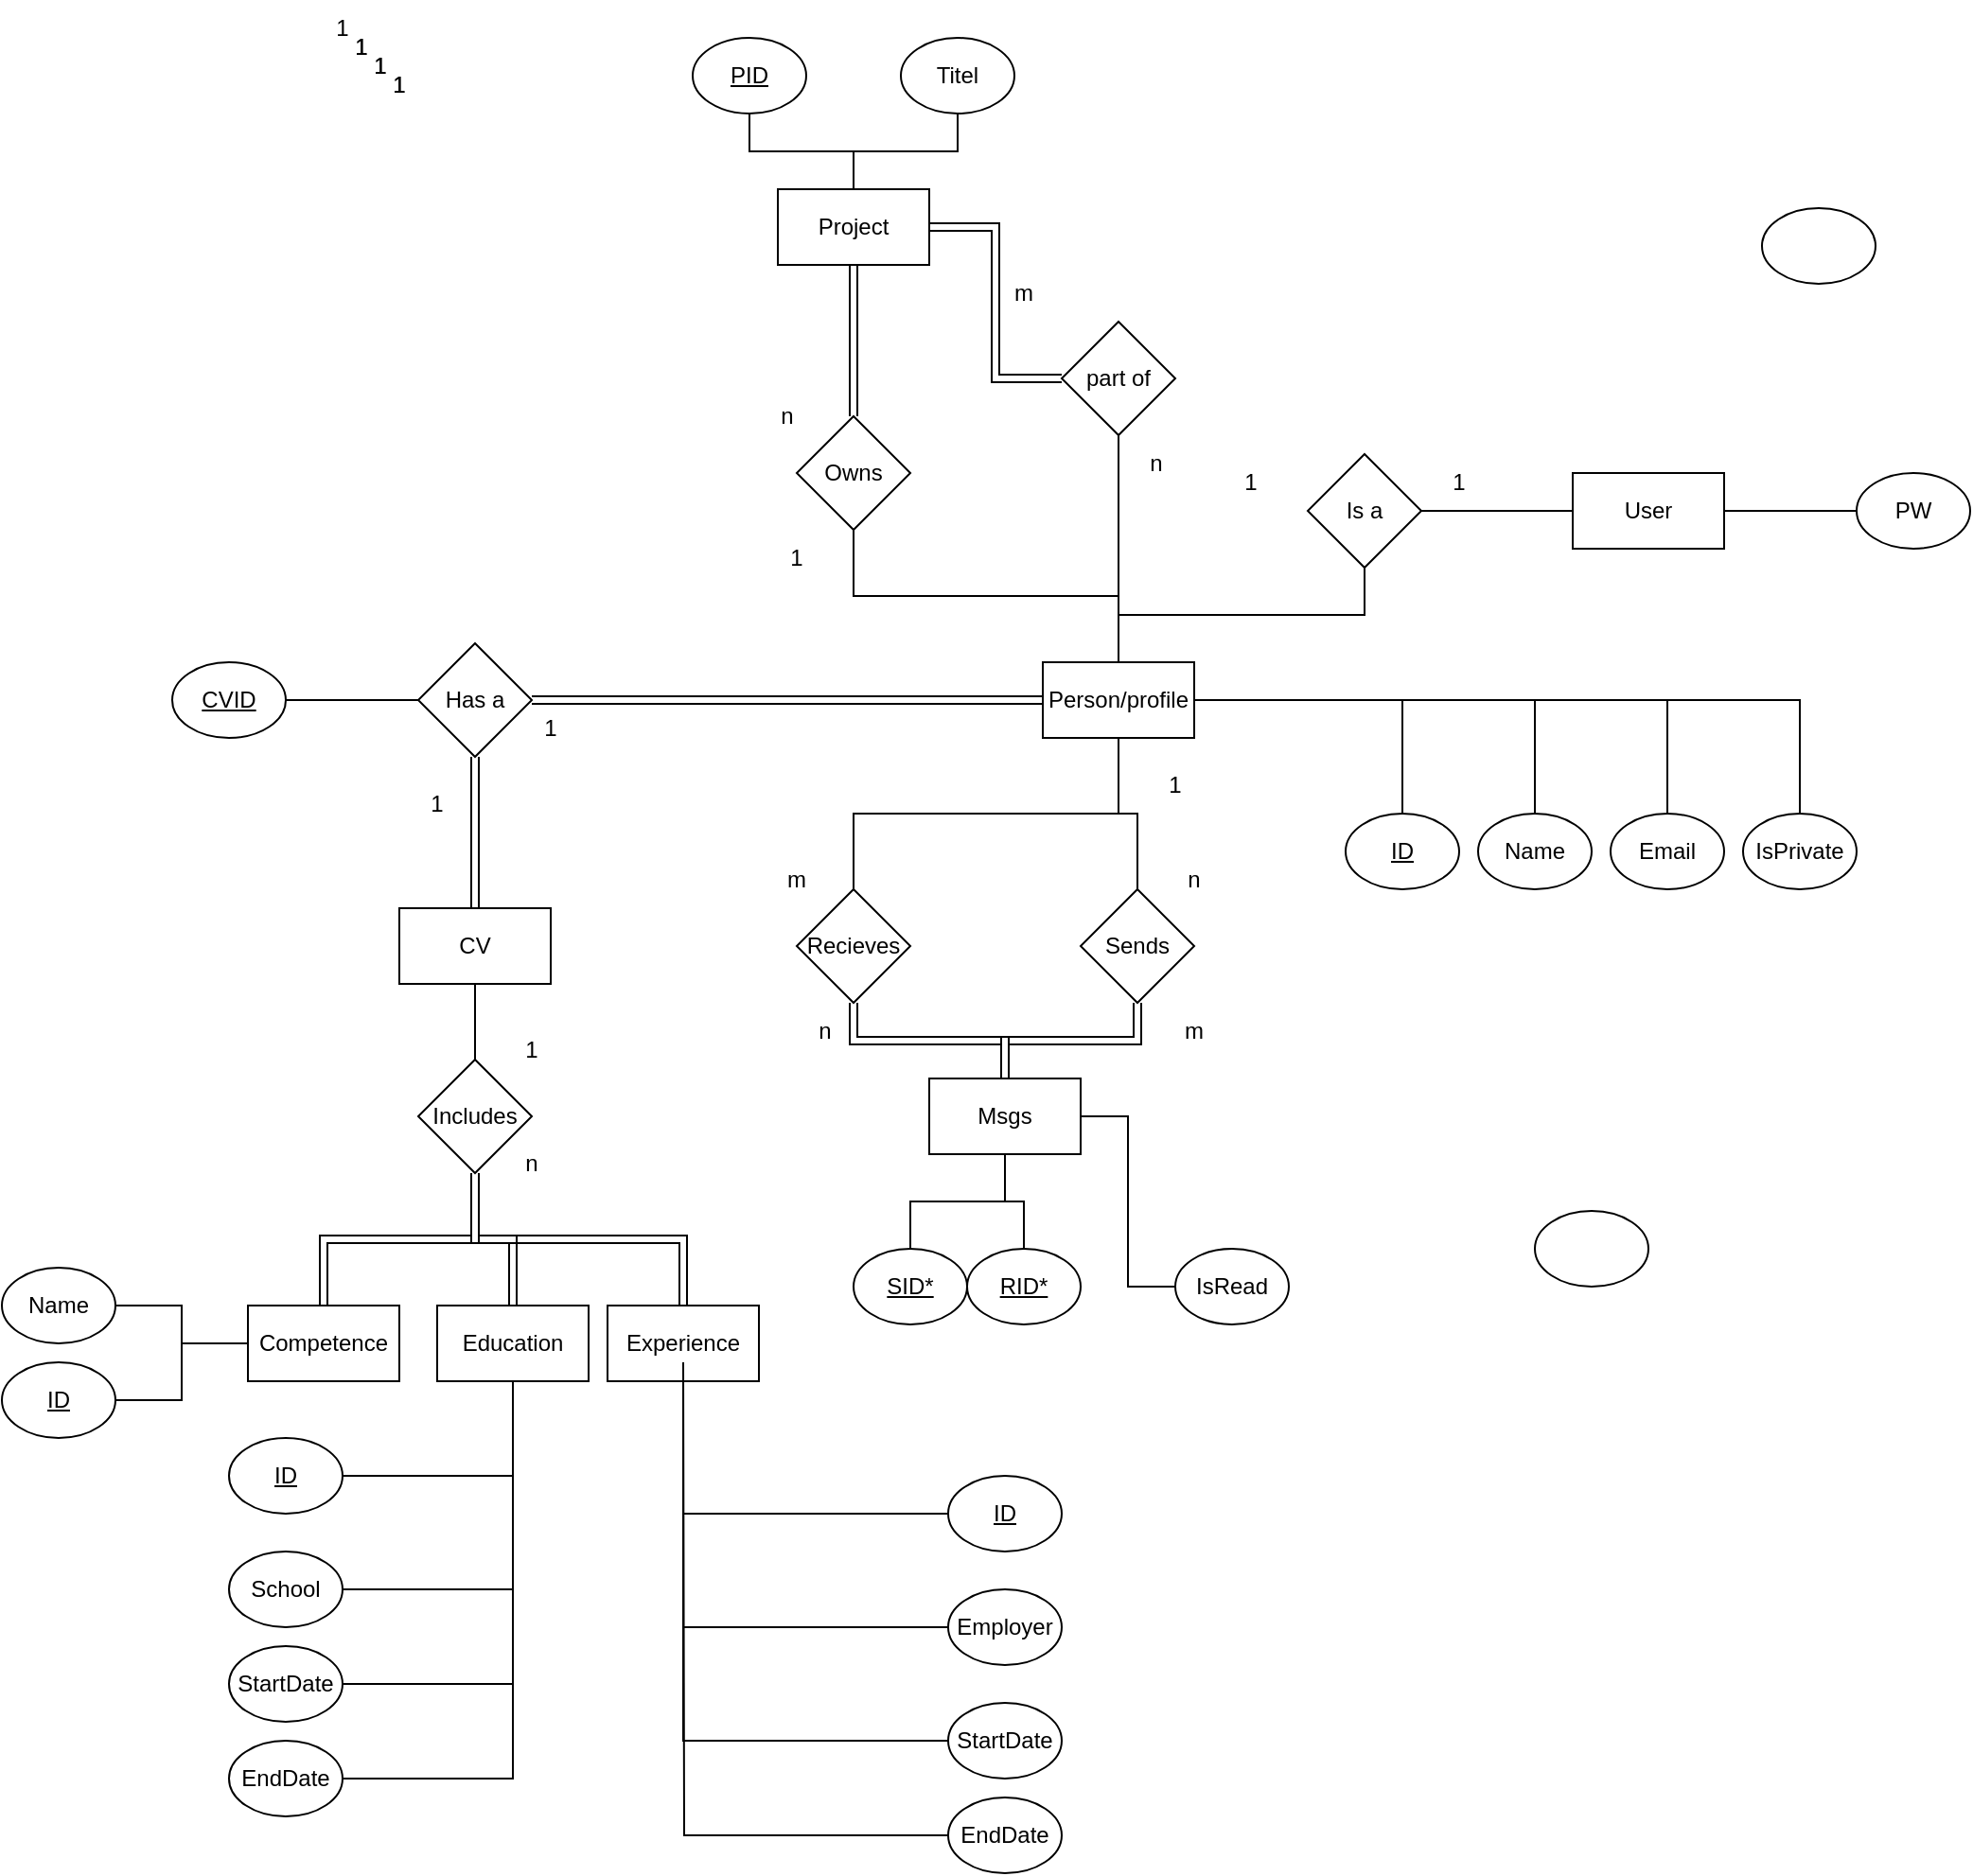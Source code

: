 <mxfile version="16.5.1" type="device"><diagram id="utQ35t-MsvpbOkHVFavt" name="Sida-1"><mxGraphModel dx="2212" dy="1535" grid="1" gridSize="10" guides="1" tooltips="1" connect="1" arrows="1" fold="1" page="1" pageScale="1" pageWidth="1169" pageHeight="827" math="0" shadow="0"><root><mxCell id="0"/><mxCell id="1" parent="0"/><mxCell id="rxPzxfAJ9qjFCMB6isoD-5" style="edgeStyle=orthogonalEdgeStyle;rounded=0;orthogonalLoop=1;jettySize=auto;html=1;exitX=0.5;exitY=1;exitDx=0;exitDy=0;endArrow=none;endFill=0;" parent="1" source="x220uLg3BfYpB_FZpXqw-1" target="x220uLg3BfYpB_FZpXqw-17" edge="1"><mxGeometry relative="1" as="geometry"/></mxCell><mxCell id="kozeZutw7f4kgTyfDtIs-54" style="edgeStyle=orthogonalEdgeStyle;rounded=0;orthogonalLoop=1;jettySize=auto;html=1;exitX=1;exitY=0.5;exitDx=0;exitDy=0;entryX=0.5;entryY=0;entryDx=0;entryDy=0;endArrow=none;endFill=0;" edge="1" parent="1" source="x220uLg3BfYpB_FZpXqw-1" target="3krmtx-i0SXUd6VQttyA-8"><mxGeometry relative="1" as="geometry"/></mxCell><mxCell id="kozeZutw7f4kgTyfDtIs-55" style="edgeStyle=orthogonalEdgeStyle;rounded=0;orthogonalLoop=1;jettySize=auto;html=1;exitX=1;exitY=0.5;exitDx=0;exitDy=0;endArrow=none;endFill=0;" edge="1" parent="1" source="x220uLg3BfYpB_FZpXqw-1" target="3krmtx-i0SXUd6VQttyA-13"><mxGeometry relative="1" as="geometry"/></mxCell><mxCell id="kozeZutw7f4kgTyfDtIs-56" style="edgeStyle=orthogonalEdgeStyle;rounded=0;orthogonalLoop=1;jettySize=auto;html=1;exitX=1;exitY=0.5;exitDx=0;exitDy=0;entryX=0.5;entryY=0;entryDx=0;entryDy=0;endArrow=none;endFill=0;" edge="1" parent="1" source="x220uLg3BfYpB_FZpXqw-1" target="3krmtx-i0SXUd6VQttyA-4"><mxGeometry relative="1" as="geometry"/></mxCell><mxCell id="x220uLg3BfYpB_FZpXqw-1" value="Person/profile" style="rounded=0;whiteSpace=wrap;html=1;" parent="1" vertex="1"><mxGeometry x="410" y="180" width="80" height="40" as="geometry"/></mxCell><mxCell id="x220uLg3BfYpB_FZpXqw-2" value="Project" style="rounded=0;whiteSpace=wrap;html=1;" parent="1" vertex="1"><mxGeometry x="270" y="-70" width="80" height="40" as="geometry"/></mxCell><mxCell id="3krmtx-i0SXUd6VQttyA-3" value="" style="edgeStyle=orthogonalEdgeStyle;rounded=0;orthogonalLoop=1;jettySize=auto;html=1;endArrow=none;endFill=0;" parent="1" source="x220uLg3BfYpB_FZpXqw-3" target="x220uLg3BfYpB_FZpXqw-7" edge="1"><mxGeometry relative="1" as="geometry"/></mxCell><mxCell id="x220uLg3BfYpB_FZpXqw-3" value="User" style="rounded=0;whiteSpace=wrap;html=1;" parent="1" vertex="1"><mxGeometry x="690" y="80" width="80" height="40" as="geometry"/></mxCell><mxCell id="3krmtx-i0SXUd6VQttyA-26" style="edgeStyle=orthogonalEdgeStyle;rounded=0;orthogonalLoop=1;jettySize=auto;html=1;exitX=0.5;exitY=1;exitDx=0;exitDy=0;endArrow=none;endFill=0;" parent="1" source="x220uLg3BfYpB_FZpXqw-5" target="3krmtx-i0SXUd6VQttyA-12" edge="1"><mxGeometry relative="1" as="geometry"/></mxCell><mxCell id="x220uLg3BfYpB_FZpXqw-5" value="Msgs" style="rounded=0;whiteSpace=wrap;html=1;" parent="1" vertex="1"><mxGeometry x="350" y="400" width="80" height="40" as="geometry"/></mxCell><mxCell id="x220uLg3BfYpB_FZpXqw-6" value="CV" style="rounded=0;whiteSpace=wrap;html=1;" parent="1" vertex="1"><mxGeometry x="70" y="310" width="80" height="40" as="geometry"/></mxCell><mxCell id="kozeZutw7f4kgTyfDtIs-50" style="edgeStyle=orthogonalEdgeStyle;rounded=0;orthogonalLoop=1;jettySize=auto;html=1;exitX=0.5;exitY=1;exitDx=0;exitDy=0;endArrow=none;endFill=0;" edge="1" parent="1" source="x220uLg3BfYpB_FZpXqw-7" target="x220uLg3BfYpB_FZpXqw-1"><mxGeometry relative="1" as="geometry"/></mxCell><mxCell id="x220uLg3BfYpB_FZpXqw-7" value="Is a" style="rhombus;whiteSpace=wrap;html=1;" parent="1" vertex="1"><mxGeometry x="550" y="70" width="60" height="60" as="geometry"/></mxCell><mxCell id="3krmtx-i0SXUd6VQttyA-17" value="" style="edgeStyle=orthogonalEdgeStyle;rounded=0;orthogonalLoop=1;jettySize=auto;html=1;endArrow=none;endFill=0;" parent="1" source="x220uLg3BfYpB_FZpXqw-12" target="x220uLg3BfYpB_FZpXqw-6" edge="1"><mxGeometry relative="1" as="geometry"/></mxCell><mxCell id="3krmtx-i0SXUd6VQttyA-21" style="edgeStyle=orthogonalEdgeStyle;rounded=0;orthogonalLoop=1;jettySize=auto;html=1;exitX=0.5;exitY=1;exitDx=0;exitDy=0;endArrow=none;endFill=0;shape=link;" parent="1" source="x220uLg3BfYpB_FZpXqw-12" target="3krmtx-i0SXUd6VQttyA-20" edge="1"><mxGeometry relative="1" as="geometry"/></mxCell><mxCell id="x220uLg3BfYpB_FZpXqw-12" value="Includes" style="rhombus;whiteSpace=wrap;html=1;" parent="1" vertex="1"><mxGeometry x="80" y="390" width="60" height="60" as="geometry"/></mxCell><mxCell id="kozeZutw7f4kgTyfDtIs-1" value="" style="edgeStyle=orthogonalEdgeStyle;rounded=0;orthogonalLoop=1;jettySize=auto;html=1;endArrow=none;endFill=0;shape=link;" edge="1" parent="1" source="x220uLg3BfYpB_FZpXqw-16" target="x220uLg3BfYpB_FZpXqw-2"><mxGeometry relative="1" as="geometry"/></mxCell><mxCell id="kozeZutw7f4kgTyfDtIs-3" style="edgeStyle=orthogonalEdgeStyle;rounded=0;orthogonalLoop=1;jettySize=auto;html=1;exitX=0.5;exitY=1;exitDx=0;exitDy=0;endArrow=none;endFill=0;" edge="1" parent="1" source="x220uLg3BfYpB_FZpXqw-16" target="x220uLg3BfYpB_FZpXqw-1"><mxGeometry relative="1" as="geometry"/></mxCell><mxCell id="x220uLg3BfYpB_FZpXqw-16" value="Owns" style="rhombus;whiteSpace=wrap;html=1;" parent="1" vertex="1"><mxGeometry x="280" y="50" width="60" height="60" as="geometry"/></mxCell><mxCell id="rxPzxfAJ9qjFCMB6isoD-7" style="edgeStyle=orthogonalEdgeStyle;rounded=0;orthogonalLoop=1;jettySize=auto;html=1;exitX=0.5;exitY=1;exitDx=0;exitDy=0;endArrow=none;endFill=0;shape=link;" parent="1" source="x220uLg3BfYpB_FZpXqw-17" target="x220uLg3BfYpB_FZpXqw-5" edge="1"><mxGeometry relative="1" as="geometry"/></mxCell><mxCell id="x220uLg3BfYpB_FZpXqw-17" value="Recieves" style="rhombus;whiteSpace=wrap;html=1;" parent="1" vertex="1"><mxGeometry x="280" y="300" width="60" height="60" as="geometry"/></mxCell><mxCell id="rxPzxfAJ9qjFCMB6isoD-4" value="" style="edgeStyle=orthogonalEdgeStyle;rounded=0;orthogonalLoop=1;jettySize=auto;html=1;endArrow=none;endFill=0;" parent="1" source="x220uLg3BfYpB_FZpXqw-18" target="x220uLg3BfYpB_FZpXqw-1" edge="1"><mxGeometry relative="1" as="geometry"/></mxCell><mxCell id="rxPzxfAJ9qjFCMB6isoD-6" style="edgeStyle=orthogonalEdgeStyle;rounded=0;orthogonalLoop=1;jettySize=auto;html=1;exitX=0.5;exitY=1;exitDx=0;exitDy=0;endArrow=none;endFill=0;shape=link;" parent="1" source="x220uLg3BfYpB_FZpXqw-18" target="x220uLg3BfYpB_FZpXqw-5" edge="1"><mxGeometry relative="1" as="geometry"/></mxCell><mxCell id="x220uLg3BfYpB_FZpXqw-18" value="Sends" style="rhombus;whiteSpace=wrap;html=1;" parent="1" vertex="1"><mxGeometry x="430" y="300" width="60" height="60" as="geometry"/></mxCell><mxCell id="3krmtx-i0SXUd6VQttyA-28" style="edgeStyle=orthogonalEdgeStyle;rounded=0;orthogonalLoop=1;jettySize=auto;html=1;exitX=0;exitY=0.5;exitDx=0;exitDy=0;entryX=1;entryY=0.5;entryDx=0;entryDy=0;endArrow=none;endFill=0;shape=link;" parent="1" source="x220uLg3BfYpB_FZpXqw-19" target="x220uLg3BfYpB_FZpXqw-2" edge="1"><mxGeometry relative="1" as="geometry"/></mxCell><mxCell id="3krmtx-i0SXUd6VQttyA-39" value="" style="edgeStyle=orthogonalEdgeStyle;rounded=0;orthogonalLoop=1;jettySize=auto;html=1;endArrow=none;endFill=0;" parent="1" source="x220uLg3BfYpB_FZpXqw-19" target="x220uLg3BfYpB_FZpXqw-1" edge="1"><mxGeometry relative="1" as="geometry"/></mxCell><mxCell id="x220uLg3BfYpB_FZpXqw-19" value="part of" style="rhombus;whiteSpace=wrap;html=1;" parent="1" vertex="1"><mxGeometry x="420" width="60" height="60" as="geometry"/></mxCell><mxCell id="x220uLg3BfYpB_FZpXqw-21" value="" style="edgeStyle=orthogonalEdgeStyle;rounded=0;orthogonalLoop=1;jettySize=auto;html=1;endArrow=none;endFill=0;shape=link;" parent="1" source="x220uLg3BfYpB_FZpXqw-20" target="x220uLg3BfYpB_FZpXqw-6" edge="1"><mxGeometry relative="1" as="geometry"/></mxCell><mxCell id="rxPzxfAJ9qjFCMB6isoD-3" value="" style="edgeStyle=orthogonalEdgeStyle;shape=link;rounded=0;orthogonalLoop=1;jettySize=auto;html=1;endArrow=none;endFill=0;" parent="1" source="x220uLg3BfYpB_FZpXqw-20" target="x220uLg3BfYpB_FZpXqw-1" edge="1"><mxGeometry relative="1" as="geometry"/></mxCell><mxCell id="x220uLg3BfYpB_FZpXqw-20" value="Has a" style="rhombus;whiteSpace=wrap;html=1;" parent="1" vertex="1"><mxGeometry x="80" y="170" width="60" height="60" as="geometry"/></mxCell><mxCell id="3krmtx-i0SXUd6VQttyA-4" value="Email" style="ellipse;whiteSpace=wrap;html=1;" parent="1" vertex="1"><mxGeometry x="710" y="260" width="60" height="40" as="geometry"/></mxCell><mxCell id="3krmtx-i0SXUd6VQttyA-5" value="" style="ellipse;whiteSpace=wrap;html=1;" parent="1" vertex="1"><mxGeometry x="670" y="470" width="60" height="40" as="geometry"/></mxCell><mxCell id="kozeZutw7f4kgTyfDtIs-82" style="edgeStyle=orthogonalEdgeStyle;rounded=0;orthogonalLoop=1;jettySize=auto;html=1;exitX=0;exitY=0.5;exitDx=0;exitDy=0;entryX=1;entryY=0.5;entryDx=0;entryDy=0;endArrow=none;endFill=0;" edge="1" parent="1" source="3krmtx-i0SXUd6VQttyA-7" target="x220uLg3BfYpB_FZpXqw-5"><mxGeometry relative="1" as="geometry"/></mxCell><mxCell id="3krmtx-i0SXUd6VQttyA-7" value="IsRead" style="ellipse;whiteSpace=wrap;html=1;" parent="1" vertex="1"><mxGeometry x="480" y="490" width="60" height="40" as="geometry"/></mxCell><mxCell id="3krmtx-i0SXUd6VQttyA-8" value="ID" style="ellipse;whiteSpace=wrap;html=1;fontStyle=4" parent="1" vertex="1"><mxGeometry x="570" y="260" width="60" height="40" as="geometry"/></mxCell><mxCell id="3krmtx-i0SXUd6VQttyA-38" value="" style="edgeStyle=orthogonalEdgeStyle;rounded=0;orthogonalLoop=1;jettySize=auto;html=1;endArrow=none;endFill=0;" parent="1" source="3krmtx-i0SXUd6VQttyA-9" target="x220uLg3BfYpB_FZpXqw-20" edge="1"><mxGeometry relative="1" as="geometry"/></mxCell><mxCell id="3krmtx-i0SXUd6VQttyA-9" value="CVID" style="ellipse;whiteSpace=wrap;html=1;fontStyle=4" parent="1" vertex="1"><mxGeometry x="-50" y="180" width="60" height="40" as="geometry"/></mxCell><mxCell id="kozeZutw7f4kgTyfDtIs-53" value="" style="edgeStyle=orthogonalEdgeStyle;rounded=0;orthogonalLoop=1;jettySize=auto;html=1;endArrow=none;endFill=0;" edge="1" parent="1" source="3krmtx-i0SXUd6VQttyA-10" target="x220uLg3BfYpB_FZpXqw-3"><mxGeometry relative="1" as="geometry"/></mxCell><mxCell id="3krmtx-i0SXUd6VQttyA-10" value="PW" style="ellipse;whiteSpace=wrap;html=1;" parent="1" vertex="1"><mxGeometry x="840" y="80" width="60" height="40" as="geometry"/></mxCell><mxCell id="3krmtx-i0SXUd6VQttyA-27" style="edgeStyle=orthogonalEdgeStyle;rounded=0;orthogonalLoop=1;jettySize=auto;html=1;exitX=0.5;exitY=0;exitDx=0;exitDy=0;endArrow=none;endFill=0;" parent="1" source="3krmtx-i0SXUd6VQttyA-11" target="x220uLg3BfYpB_FZpXqw-5" edge="1"><mxGeometry relative="1" as="geometry"/></mxCell><mxCell id="3krmtx-i0SXUd6VQttyA-11" value="RID*" style="ellipse;whiteSpace=wrap;html=1;fontStyle=4" parent="1" vertex="1"><mxGeometry x="370" y="490" width="60" height="40" as="geometry"/></mxCell><mxCell id="3krmtx-i0SXUd6VQttyA-12" value="SID*" style="ellipse;whiteSpace=wrap;html=1;fontStyle=4" parent="1" vertex="1"><mxGeometry x="310" y="490" width="60" height="40" as="geometry"/></mxCell><mxCell id="3krmtx-i0SXUd6VQttyA-13" value="Name" style="ellipse;whiteSpace=wrap;html=1;" parent="1" vertex="1"><mxGeometry x="640" y="260" width="60" height="40" as="geometry"/></mxCell><mxCell id="kozeZutw7f4kgTyfDtIs-6" style="edgeStyle=orthogonalEdgeStyle;rounded=0;orthogonalLoop=1;jettySize=auto;html=1;exitX=0.5;exitY=1;exitDx=0;exitDy=0;endArrow=none;endFill=0;" edge="1" parent="1" source="3krmtx-i0SXUd6VQttyA-14" target="x220uLg3BfYpB_FZpXqw-2"><mxGeometry relative="1" as="geometry"/></mxCell><mxCell id="3krmtx-i0SXUd6VQttyA-14" value="Titel" style="ellipse;whiteSpace=wrap;html=1;" parent="1" vertex="1"><mxGeometry x="335" y="-150" width="60" height="40" as="geometry"/></mxCell><mxCell id="3krmtx-i0SXUd6VQttyA-15" value="" style="ellipse;whiteSpace=wrap;html=1;" parent="1" vertex="1"><mxGeometry x="790" y="-60" width="60" height="40" as="geometry"/></mxCell><mxCell id="3krmtx-i0SXUd6VQttyA-23" style="edgeStyle=orthogonalEdgeStyle;rounded=0;orthogonalLoop=1;jettySize=auto;html=1;exitX=0.5;exitY=0;exitDx=0;exitDy=0;entryX=0.5;entryY=1;entryDx=0;entryDy=0;endArrow=none;endFill=0;shape=link;" parent="1" source="3krmtx-i0SXUd6VQttyA-18" target="x220uLg3BfYpB_FZpXqw-12" edge="1"><mxGeometry relative="1" as="geometry"/></mxCell><mxCell id="3krmtx-i0SXUd6VQttyA-18" value="Experience" style="rounded=0;whiteSpace=wrap;html=1;" parent="1" vertex="1"><mxGeometry x="180" y="520" width="80" height="40" as="geometry"/></mxCell><mxCell id="3krmtx-i0SXUd6VQttyA-22" value="" style="edgeStyle=orthogonalEdgeStyle;rounded=0;orthogonalLoop=1;jettySize=auto;html=1;endArrow=none;endFill=0;shape=link;" parent="1" source="3krmtx-i0SXUd6VQttyA-19" target="x220uLg3BfYpB_FZpXqw-12" edge="1"><mxGeometry relative="1" as="geometry"/></mxCell><mxCell id="kozeZutw7f4kgTyfDtIs-72" style="edgeStyle=orthogonalEdgeStyle;rounded=0;orthogonalLoop=1;jettySize=auto;html=1;exitX=0.5;exitY=1;exitDx=0;exitDy=0;entryX=1;entryY=0.5;entryDx=0;entryDy=0;endArrow=none;endFill=0;" edge="1" parent="1" source="3krmtx-i0SXUd6VQttyA-19" target="kozeZutw7f4kgTyfDtIs-67"><mxGeometry relative="1" as="geometry"/></mxCell><mxCell id="3krmtx-i0SXUd6VQttyA-19" value="Education" style="rounded=0;whiteSpace=wrap;html=1;" parent="1" vertex="1"><mxGeometry x="90" y="520" width="80" height="40" as="geometry"/></mxCell><mxCell id="3krmtx-i0SXUd6VQttyA-20" value="Competence" style="rounded=0;whiteSpace=wrap;html=1;" parent="1" vertex="1"><mxGeometry x="-10" y="520" width="80" height="40" as="geometry"/></mxCell><mxCell id="kozeZutw7f4kgTyfDtIs-5" style="edgeStyle=orthogonalEdgeStyle;rounded=0;orthogonalLoop=1;jettySize=auto;html=1;exitX=0.5;exitY=1;exitDx=0;exitDy=0;entryX=0.5;entryY=0;entryDx=0;entryDy=0;endArrow=none;endFill=0;" edge="1" parent="1" source="3krmtx-i0SXUd6VQttyA-31" target="x220uLg3BfYpB_FZpXqw-2"><mxGeometry relative="1" as="geometry"/></mxCell><mxCell id="3krmtx-i0SXUd6VQttyA-31" value="&lt;u&gt;PID&lt;/u&gt;" style="ellipse;whiteSpace=wrap;html=1;" parent="1" vertex="1"><mxGeometry x="225" y="-150" width="60" height="40" as="geometry"/></mxCell><mxCell id="kozeZutw7f4kgTyfDtIs-7" value="1" style="text;html=1;strokeColor=none;fillColor=none;align=center;verticalAlign=middle;whiteSpace=wrap;rounded=0;" vertex="1" parent="1"><mxGeometry x="30" y="-170" width="20" height="30" as="geometry"/></mxCell><mxCell id="kozeZutw7f4kgTyfDtIs-8" value="1" style="text;html=1;strokeColor=none;fillColor=none;align=center;verticalAlign=middle;whiteSpace=wrap;rounded=0;" vertex="1" parent="1"><mxGeometry x="40" y="-160" width="20" height="30" as="geometry"/></mxCell><mxCell id="kozeZutw7f4kgTyfDtIs-9" value="1" style="text;html=1;strokeColor=none;fillColor=none;align=center;verticalAlign=middle;whiteSpace=wrap;rounded=0;" vertex="1" parent="1"><mxGeometry x="140" y="200" width="20" height="30" as="geometry"/></mxCell><mxCell id="kozeZutw7f4kgTyfDtIs-10" value="1" style="text;html=1;strokeColor=none;fillColor=none;align=center;verticalAlign=middle;whiteSpace=wrap;rounded=0;" vertex="1" parent="1"><mxGeometry x="270" y="110" width="20" height="30" as="geometry"/></mxCell><mxCell id="kozeZutw7f4kgTyfDtIs-12" value="1" style="text;html=1;strokeColor=none;fillColor=none;align=center;verticalAlign=middle;whiteSpace=wrap;rounded=0;" vertex="1" parent="1"><mxGeometry x="80" y="240" width="20" height="30" as="geometry"/></mxCell><mxCell id="kozeZutw7f4kgTyfDtIs-13" value="n" style="text;html=1;strokeColor=none;fillColor=none;align=center;verticalAlign=middle;whiteSpace=wrap;rounded=0;" vertex="1" parent="1"><mxGeometry x="460" y="60" width="20" height="30" as="geometry"/></mxCell><mxCell id="kozeZutw7f4kgTyfDtIs-14" value="m" style="text;html=1;strokeColor=none;fillColor=none;align=center;verticalAlign=middle;whiteSpace=wrap;rounded=0;" vertex="1" parent="1"><mxGeometry x="390" y="-30" width="20" height="30" as="geometry"/></mxCell><mxCell id="kozeZutw7f4kgTyfDtIs-15" value="n" style="text;html=1;strokeColor=none;fillColor=none;align=center;verticalAlign=middle;whiteSpace=wrap;rounded=0;" vertex="1" parent="1"><mxGeometry x="265" y="35" width="20" height="30" as="geometry"/></mxCell><mxCell id="kozeZutw7f4kgTyfDtIs-17" value="1" style="text;html=1;strokeColor=none;fillColor=none;align=center;verticalAlign=middle;whiteSpace=wrap;rounded=0;" vertex="1" parent="1"><mxGeometry x="40" y="-160" width="20" height="30" as="geometry"/></mxCell><mxCell id="kozeZutw7f4kgTyfDtIs-18" value="1" style="text;html=1;strokeColor=none;fillColor=none;align=center;verticalAlign=middle;whiteSpace=wrap;rounded=0;" vertex="1" parent="1"><mxGeometry x="50" y="-150" width="20" height="30" as="geometry"/></mxCell><mxCell id="kozeZutw7f4kgTyfDtIs-19" value="1" style="text;html=1;strokeColor=none;fillColor=none;align=center;verticalAlign=middle;whiteSpace=wrap;rounded=0;" vertex="1" parent="1"><mxGeometry x="50" y="-150" width="20" height="30" as="geometry"/></mxCell><mxCell id="kozeZutw7f4kgTyfDtIs-20" value="1" style="text;html=1;strokeColor=none;fillColor=none;align=center;verticalAlign=middle;whiteSpace=wrap;rounded=0;" vertex="1" parent="1"><mxGeometry x="60" y="-140" width="20" height="30" as="geometry"/></mxCell><mxCell id="kozeZutw7f4kgTyfDtIs-21" value="1" style="text;html=1;strokeColor=none;fillColor=none;align=center;verticalAlign=middle;whiteSpace=wrap;rounded=0;" vertex="1" parent="1"><mxGeometry x="60" y="-140" width="20" height="30" as="geometry"/></mxCell><mxCell id="kozeZutw7f4kgTyfDtIs-22" value="n" style="text;html=1;strokeColor=none;fillColor=none;align=center;verticalAlign=middle;whiteSpace=wrap;rounded=0;" vertex="1" parent="1"><mxGeometry x="480" y="280" width="20" height="30" as="geometry"/></mxCell><mxCell id="kozeZutw7f4kgTyfDtIs-23" value="m" style="text;html=1;strokeColor=none;fillColor=none;align=center;verticalAlign=middle;whiteSpace=wrap;rounded=0;" vertex="1" parent="1"><mxGeometry x="270" y="280" width="20" height="30" as="geometry"/></mxCell><mxCell id="kozeZutw7f4kgTyfDtIs-24" value="1" style="text;html=1;strokeColor=none;fillColor=none;align=center;verticalAlign=middle;whiteSpace=wrap;rounded=0;" vertex="1" parent="1"><mxGeometry x="130" y="370" width="20" height="30" as="geometry"/></mxCell><mxCell id="kozeZutw7f4kgTyfDtIs-26" value="n" style="text;html=1;strokeColor=none;fillColor=none;align=center;verticalAlign=middle;whiteSpace=wrap;rounded=0;" vertex="1" parent="1"><mxGeometry x="130" y="430" width="20" height="30" as="geometry"/></mxCell><mxCell id="kozeZutw7f4kgTyfDtIs-28" value="m" style="text;html=1;strokeColor=none;fillColor=none;align=center;verticalAlign=middle;whiteSpace=wrap;rounded=0;" vertex="1" parent="1"><mxGeometry x="480" y="360" width="20" height="30" as="geometry"/></mxCell><mxCell id="kozeZutw7f4kgTyfDtIs-29" value="n" style="text;html=1;strokeColor=none;fillColor=none;align=center;verticalAlign=middle;whiteSpace=wrap;rounded=0;" vertex="1" parent="1"><mxGeometry x="285" y="360" width="20" height="30" as="geometry"/></mxCell><mxCell id="kozeZutw7f4kgTyfDtIs-30" value="1" style="text;html=1;strokeColor=none;fillColor=none;align=center;verticalAlign=middle;whiteSpace=wrap;rounded=0;" vertex="1" parent="1"><mxGeometry x="470" y="230" width="20" height="30" as="geometry"/></mxCell><mxCell id="kozeZutw7f4kgTyfDtIs-31" value="1" style="text;html=1;strokeColor=none;fillColor=none;align=center;verticalAlign=middle;whiteSpace=wrap;rounded=0;" vertex="1" parent="1"><mxGeometry x="620" y="70" width="20" height="30" as="geometry"/></mxCell><mxCell id="kozeZutw7f4kgTyfDtIs-32" value="1" style="text;html=1;strokeColor=none;fillColor=none;align=center;verticalAlign=middle;whiteSpace=wrap;rounded=0;" vertex="1" parent="1"><mxGeometry x="510" y="70" width="20" height="30" as="geometry"/></mxCell><mxCell id="kozeZutw7f4kgTyfDtIs-75" style="edgeStyle=orthogonalEdgeStyle;rounded=0;orthogonalLoop=1;jettySize=auto;html=1;exitX=0;exitY=0.5;exitDx=0;exitDy=0;entryX=0.5;entryY=1;entryDx=0;entryDy=0;endArrow=none;endFill=0;" edge="1" parent="1" source="kozeZutw7f4kgTyfDtIs-57" target="3krmtx-i0SXUd6VQttyA-18"><mxGeometry relative="1" as="geometry"/></mxCell><mxCell id="kozeZutw7f4kgTyfDtIs-57" value="Employer" style="ellipse;whiteSpace=wrap;html=1;" vertex="1" parent="1"><mxGeometry x="360" y="670" width="60" height="40" as="geometry"/></mxCell><mxCell id="kozeZutw7f4kgTyfDtIs-63" style="edgeStyle=orthogonalEdgeStyle;rounded=0;orthogonalLoop=1;jettySize=auto;html=1;exitX=1;exitY=0.5;exitDx=0;exitDy=0;entryX=0;entryY=0.5;entryDx=0;entryDy=0;endArrow=none;endFill=0;" edge="1" parent="1" source="kozeZutw7f4kgTyfDtIs-58" target="3krmtx-i0SXUd6VQttyA-20"><mxGeometry relative="1" as="geometry"/></mxCell><mxCell id="kozeZutw7f4kgTyfDtIs-58" value="ID" style="ellipse;whiteSpace=wrap;html=1;fontStyle=4" vertex="1" parent="1"><mxGeometry x="-140" y="550" width="60" height="40" as="geometry"/></mxCell><mxCell id="kozeZutw7f4kgTyfDtIs-62" value="" style="edgeStyle=orthogonalEdgeStyle;rounded=0;orthogonalLoop=1;jettySize=auto;html=1;endArrow=none;endFill=0;" edge="1" parent="1" source="kozeZutw7f4kgTyfDtIs-59" target="3krmtx-i0SXUd6VQttyA-20"><mxGeometry relative="1" as="geometry"/></mxCell><mxCell id="kozeZutw7f4kgTyfDtIs-59" value="Name" style="ellipse;whiteSpace=wrap;html=1;" vertex="1" parent="1"><mxGeometry x="-140" y="500" width="60" height="40" as="geometry"/></mxCell><mxCell id="kozeZutw7f4kgTyfDtIs-81" style="edgeStyle=orthogonalEdgeStyle;rounded=0;orthogonalLoop=1;jettySize=auto;html=1;exitX=0.5;exitY=0;exitDx=0;exitDy=0;entryX=1;entryY=0.5;entryDx=0;entryDy=0;endArrow=none;endFill=0;" edge="1" parent="1" source="kozeZutw7f4kgTyfDtIs-64" target="x220uLg3BfYpB_FZpXqw-1"><mxGeometry relative="1" as="geometry"/></mxCell><mxCell id="kozeZutw7f4kgTyfDtIs-64" value="IsPrivate" style="ellipse;whiteSpace=wrap;html=1;" vertex="1" parent="1"><mxGeometry x="780" y="260" width="60" height="40" as="geometry"/></mxCell><mxCell id="kozeZutw7f4kgTyfDtIs-74" style="edgeStyle=orthogonalEdgeStyle;rounded=0;orthogonalLoop=1;jettySize=auto;html=1;exitX=1;exitY=0.5;exitDx=0;exitDy=0;entryX=0.5;entryY=1;entryDx=0;entryDy=0;endArrow=none;endFill=0;" edge="1" parent="1" source="kozeZutw7f4kgTyfDtIs-65" target="3krmtx-i0SXUd6VQttyA-19"><mxGeometry relative="1" as="geometry"/></mxCell><mxCell id="kozeZutw7f4kgTyfDtIs-65" value="EndDate" style="ellipse;whiteSpace=wrap;html=1;" vertex="1" parent="1"><mxGeometry x="-20" y="750" width="60" height="40" as="geometry"/></mxCell><mxCell id="kozeZutw7f4kgTyfDtIs-73" style="edgeStyle=orthogonalEdgeStyle;rounded=0;orthogonalLoop=1;jettySize=auto;html=1;exitX=1;exitY=0.5;exitDx=0;exitDy=0;endArrow=none;endFill=0;" edge="1" parent="1" source="kozeZutw7f4kgTyfDtIs-66" target="3krmtx-i0SXUd6VQttyA-19"><mxGeometry relative="1" as="geometry"/></mxCell><mxCell id="kozeZutw7f4kgTyfDtIs-66" value="StartDate" style="ellipse;whiteSpace=wrap;html=1;" vertex="1" parent="1"><mxGeometry x="-20" y="700" width="60" height="40" as="geometry"/></mxCell><mxCell id="kozeZutw7f4kgTyfDtIs-67" value="School" style="ellipse;whiteSpace=wrap;html=1;" vertex="1" parent="1"><mxGeometry x="-20" y="650" width="60" height="40" as="geometry"/></mxCell><mxCell id="kozeZutw7f4kgTyfDtIs-71" value="" style="edgeStyle=orthogonalEdgeStyle;rounded=0;orthogonalLoop=1;jettySize=auto;html=1;endArrow=none;endFill=0;" edge="1" parent="1" source="kozeZutw7f4kgTyfDtIs-68" target="3krmtx-i0SXUd6VQttyA-18"><mxGeometry relative="1" as="geometry"/></mxCell><mxCell id="kozeZutw7f4kgTyfDtIs-68" value="ID" style="ellipse;whiteSpace=wrap;html=1;fontStyle=4" vertex="1" parent="1"><mxGeometry x="360" y="610" width="60" height="40" as="geometry"/></mxCell><mxCell id="kozeZutw7f4kgTyfDtIs-70" value="" style="edgeStyle=orthogonalEdgeStyle;rounded=0;orthogonalLoop=1;jettySize=auto;html=1;endArrow=none;endFill=0;" edge="1" parent="1" source="kozeZutw7f4kgTyfDtIs-69" target="3krmtx-i0SXUd6VQttyA-19"><mxGeometry relative="1" as="geometry"/></mxCell><mxCell id="kozeZutw7f4kgTyfDtIs-69" value="&lt;u&gt;ID&lt;/u&gt;" style="ellipse;whiteSpace=wrap;html=1;" vertex="1" parent="1"><mxGeometry x="-20" y="590" width="60" height="40" as="geometry"/></mxCell><mxCell id="kozeZutw7f4kgTyfDtIs-78" style="edgeStyle=orthogonalEdgeStyle;rounded=0;orthogonalLoop=1;jettySize=auto;html=1;exitX=0;exitY=0.5;exitDx=0;exitDy=0;endArrow=none;endFill=0;" edge="1" parent="1" source="kozeZutw7f4kgTyfDtIs-76" target="3krmtx-i0SXUd6VQttyA-18"><mxGeometry relative="1" as="geometry"/></mxCell><mxCell id="kozeZutw7f4kgTyfDtIs-76" value="StartDate" style="ellipse;whiteSpace=wrap;html=1;" vertex="1" parent="1"><mxGeometry x="360" y="730" width="60" height="40" as="geometry"/></mxCell><mxCell id="kozeZutw7f4kgTyfDtIs-79" style="edgeStyle=orthogonalEdgeStyle;rounded=0;orthogonalLoop=1;jettySize=auto;html=1;exitX=0;exitY=0.5;exitDx=0;exitDy=0;endArrow=none;endFill=0;" edge="1" parent="1" source="kozeZutw7f4kgTyfDtIs-77"><mxGeometry relative="1" as="geometry"><mxPoint x="220" y="550" as="targetPoint"/></mxGeometry></mxCell><mxCell id="kozeZutw7f4kgTyfDtIs-77" value="EndDate" style="ellipse;whiteSpace=wrap;html=1;" vertex="1" parent="1"><mxGeometry x="360" y="780" width="60" height="40" as="geometry"/></mxCell></root></mxGraphModel></diagram></mxfile>